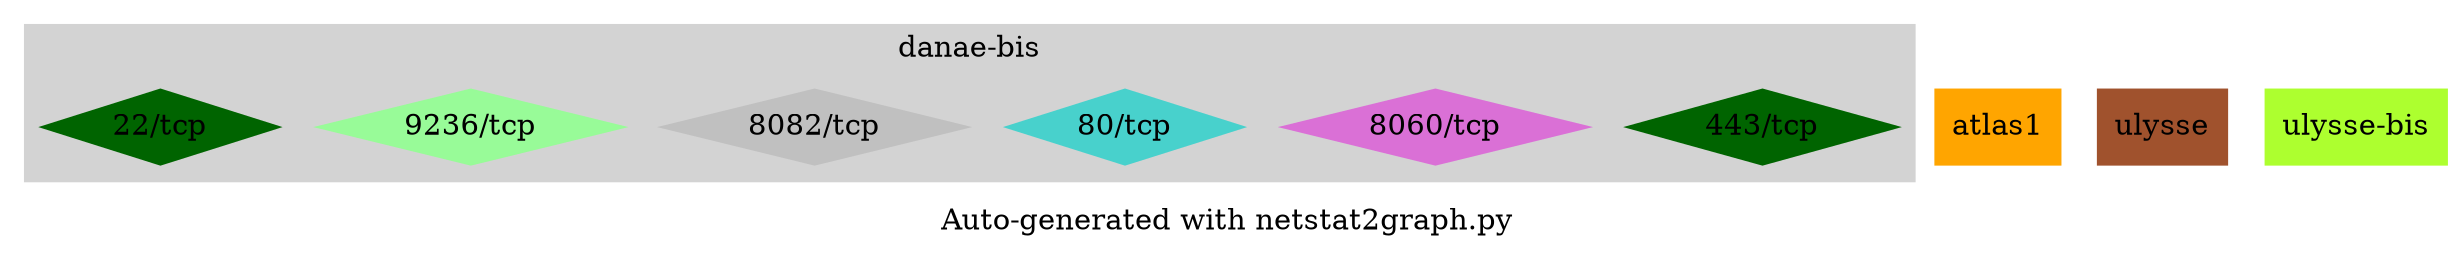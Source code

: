 digraph "" {
	graph [bb="0,0,1007.5,114",
		label="Auto-generated with netstat2graph.py",
		lheight=0.21,
		lp="503.75,11.5",
		lwidth=2.97
	];
	node [label="\N"];
	subgraph "clusterdanae-bis" {
		graph [bb="8,31,780,106",
			color=lightgrey,
			label="danae-bis",
			lheight=0.21,
			lp="394,94.5",
			lwidth=0.76,
			style=filled
		];
		"danae-bis/443/tcp"		 [color=darkgreen,
			height=0.5,
			label="443/tcp",
			pos="716,57",
			rankdir=LR,
			shape=diamond,
			style=filled,
			width=1.5575];
		"danae-bis/8060/tcp"		 [color=orchid,
			height=0.5,
			label="8060/tcp",
			pos="580,57",
			rankdir=LR,
			shape=diamond,
			style=filled,
			width=1.7107];
		"danae-bis/80/tcp"		 [color=mediumturquoise,
			height=0.5,
			label="80/tcp",
			pos="453,57",
			rankdir=LR,
			shape=diamond,
			style=filled,
			width=1.3277];
		"danae-bis/8082/tcp"		 [color=gray,
			height=0.5,
			label="8082/tcp",
			pos="327,57",
			rankdir=LR,
			shape=diamond,
			style=filled,
			width=1.6596];
		"danae-bis/9236/tcp"		 [color=palegreen,
			height=0.5,
			label="9236/tcp",
			pos="189,57",
			rankdir=LR,
			shape=diamond,
			style=filled,
			width=1.6851];
		"danae-bis/22/tcp"		 [color=darkgreen,
			height=0.5,
			label="22/tcp",
			pos="63,57",
			rankdir=LR,
			shape=diamond,
			style=filled,
			width=1.3021];
	}
	atlas1	 [color=orange,
		height=0.5,
		label=atlas1,
		pos="817,57",
		shape=box,
		style=filled,
		width=0.75];
	ulysse	 [color=sienna,
		height=0.5,
		label=ulysse,
		pos="889,57",
		shape=box,
		style=filled,
		width=0.75];
	"ulysse-bis"	 [color=greenyellow,
		height=0.5,
		label="ulysse-bis",
		pos="971,57",
		shape=box,
		style=filled,
		width=1.0139];
}
